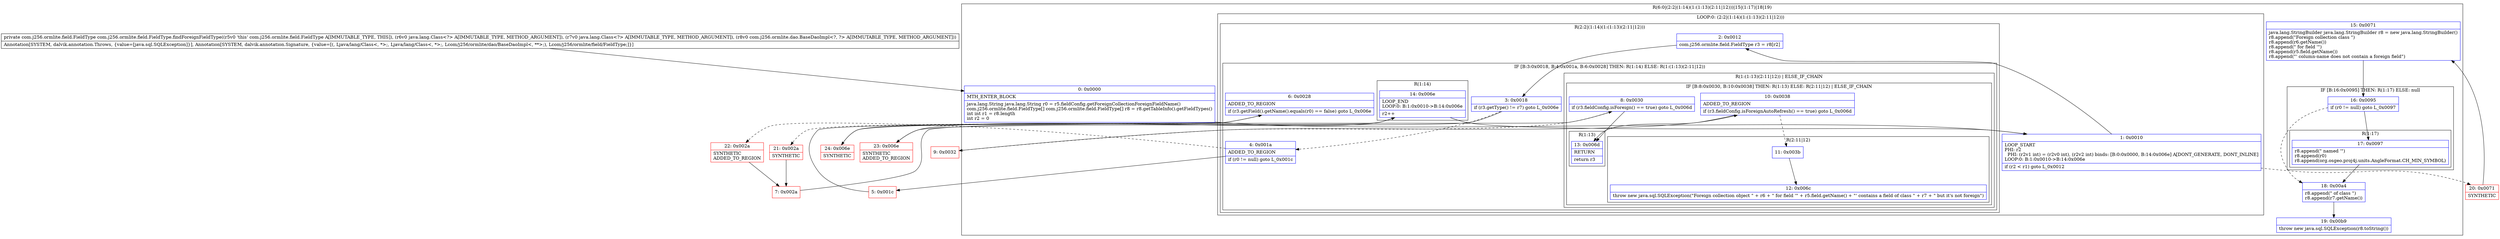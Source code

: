 digraph "CFG forcom.j256.ormlite.field.FieldType.findForeignFieldType(Ljava\/lang\/Class;Ljava\/lang\/Class;Lcom\/j256\/ormlite\/dao\/BaseDaoImpl;)Lcom\/j256\/ormlite\/field\/FieldType;" {
subgraph cluster_Region_163337332 {
label = "R(6:0|(2:2|(1:14)(1:(1:13)(2:11|12)))|15|(1:17)|18|19)";
node [shape=record,color=blue];
Node_0 [shape=record,label="{0\:\ 0x0000|MTH_ENTER_BLOCK\l|java.lang.String java.lang.String r0 = r5.fieldConfig.getForeignCollectionForeignFieldName()\lcom.j256.ormlite.field.FieldType[] com.j256.ormlite.field.FieldType[] r8 = r8.getTableInfo().getFieldTypes()\lint int r1 = r8.length\lint r2 = 0\l}"];
subgraph cluster_LoopRegion_1926717630 {
label = "LOOP:0: (2:2|(1:14)(1:(1:13)(2:11|12)))";
node [shape=record,color=blue];
Node_1 [shape=record,label="{1\:\ 0x0010|LOOP_START\lPHI: r2 \l  PHI: (r2v1 int) = (r2v0 int), (r2v2 int) binds: [B:0:0x0000, B:14:0x006e] A[DONT_GENERATE, DONT_INLINE]\lLOOP:0: B:1:0x0010\-\>B:14:0x006e\l|if (r2 \< r1) goto L_0x0012\l}"];
subgraph cluster_Region_980937923 {
label = "R(2:2|(1:14)(1:(1:13)(2:11|12)))";
node [shape=record,color=blue];
Node_2 [shape=record,label="{2\:\ 0x0012|com.j256.ormlite.field.FieldType r3 = r8[r2]\l}"];
subgraph cluster_IfRegion_1534227264 {
label = "IF [B:3:0x0018, B:4:0x001a, B:6:0x0028] THEN: R(1:14) ELSE: R(1:(1:13)(2:11|12))";
node [shape=record,color=blue];
Node_3 [shape=record,label="{3\:\ 0x0018|if (r3.getType() != r7) goto L_0x006e\l}"];
Node_4 [shape=record,label="{4\:\ 0x001a|ADDED_TO_REGION\l|if (r0 != null) goto L_0x001c\l}"];
Node_6 [shape=record,label="{6\:\ 0x0028|ADDED_TO_REGION\l|if (r3.getField().getName().equals(r0) == false) goto L_0x006e\l}"];
subgraph cluster_Region_1798305412 {
label = "R(1:14)";
node [shape=record,color=blue];
Node_14 [shape=record,label="{14\:\ 0x006e|LOOP_END\lLOOP:0: B:1:0x0010\-\>B:14:0x006e\l|r2++\l}"];
}
subgraph cluster_Region_1843554284 {
label = "R(1:(1:13)(2:11|12)) | ELSE_IF_CHAIN\l";
node [shape=record,color=blue];
subgraph cluster_IfRegion_579765767 {
label = "IF [B:8:0x0030, B:10:0x0038] THEN: R(1:13) ELSE: R(2:11|12) | ELSE_IF_CHAIN\l";
node [shape=record,color=blue];
Node_8 [shape=record,label="{8\:\ 0x0030|if (r3.fieldConfig.isForeign() == true) goto L_0x006d\l}"];
Node_10 [shape=record,label="{10\:\ 0x0038|ADDED_TO_REGION\l|if (r3.fieldConfig.isForeignAutoRefresh() == true) goto L_0x006d\l}"];
subgraph cluster_Region_664430433 {
label = "R(1:13)";
node [shape=record,color=blue];
Node_13 [shape=record,label="{13\:\ 0x006d|RETURN\l|return r3\l}"];
}
subgraph cluster_Region_77294491 {
label = "R(2:11|12)";
node [shape=record,color=blue];
Node_11 [shape=record,label="{11\:\ 0x003b}"];
Node_12 [shape=record,label="{12\:\ 0x006c|throw new java.sql.SQLException(\"Foreign collection object \" + r6 + \" for field '\" + r5.field.getName() + \"' contains a field of class \" + r7 + \" but it's not foreign\")\l}"];
}
}
}
}
}
}
Node_15 [shape=record,label="{15\:\ 0x0071|java.lang.StringBuilder java.lang.StringBuilder r8 = new java.lang.StringBuilder()\lr8.append(\"Foreign collection class \")\lr8.append(r6.getName())\lr8.append(\" for field '\")\lr8.append(r5.field.getName())\lr8.append(\"' column\-name does not contain a foreign field\")\l}"];
subgraph cluster_IfRegion_1953341833 {
label = "IF [B:16:0x0095] THEN: R(1:17) ELSE: null";
node [shape=record,color=blue];
Node_16 [shape=record,label="{16\:\ 0x0095|if (r0 != null) goto L_0x0097\l}"];
subgraph cluster_Region_1367543155 {
label = "R(1:17)";
node [shape=record,color=blue];
Node_17 [shape=record,label="{17\:\ 0x0097|r8.append(\" named '\")\lr8.append(r0)\lr8.append(org.osgeo.proj4j.units.AngleFormat.CH_MIN_SYMBOL)\l}"];
}
}
Node_18 [shape=record,label="{18\:\ 0x00a4|r8.append(\" of class \")\lr8.append(r7.getName())\l}"];
Node_19 [shape=record,label="{19\:\ 0x00b9|throw new java.sql.SQLException(r8.toString())\l}"];
}
Node_5 [shape=record,color=red,label="{5\:\ 0x001c}"];
Node_7 [shape=record,color=red,label="{7\:\ 0x002a}"];
Node_9 [shape=record,color=red,label="{9\:\ 0x0032}"];
Node_20 [shape=record,color=red,label="{20\:\ 0x0071|SYNTHETIC\l}"];
Node_21 [shape=record,color=red,label="{21\:\ 0x002a|SYNTHETIC\l}"];
Node_22 [shape=record,color=red,label="{22\:\ 0x002a|SYNTHETIC\lADDED_TO_REGION\l}"];
Node_23 [shape=record,color=red,label="{23\:\ 0x006e|SYNTHETIC\lADDED_TO_REGION\l}"];
Node_24 [shape=record,color=red,label="{24\:\ 0x006e|SYNTHETIC\l}"];
MethodNode[shape=record,label="{private com.j256.ormlite.field.FieldType com.j256.ormlite.field.FieldType.findForeignFieldType((r5v0 'this' com.j256.ormlite.field.FieldType A[IMMUTABLE_TYPE, THIS]), (r6v0 java.lang.Class\<?\> A[IMMUTABLE_TYPE, METHOD_ARGUMENT]), (r7v0 java.lang.Class\<?\> A[IMMUTABLE_TYPE, METHOD_ARGUMENT]), (r8v0 com.j256.ormlite.dao.BaseDaoImpl\<?, ?\> A[IMMUTABLE_TYPE, METHOD_ARGUMENT]))  | Annotation[SYSTEM, dalvik.annotation.Throws, \{value=[java.sql.SQLException]\}], Annotation[SYSTEM, dalvik.annotation.Signature, \{value=[(, Ljava\/lang\/Class\<, *\>;, Ljava\/lang\/Class\<, *\>;, Lcom\/j256\/ormlite\/dao\/BaseDaoImpl\<, **\>;), Lcom\/j256\/ormlite\/field\/FieldType;]\}]\l}"];
MethodNode -> Node_0;
Node_0 -> Node_1;
Node_1 -> Node_2;
Node_1 -> Node_20[style=dashed];
Node_2 -> Node_3;
Node_3 -> Node_4[style=dashed];
Node_3 -> Node_23;
Node_4 -> Node_5;
Node_4 -> Node_22[style=dashed];
Node_6 -> Node_21[style=dashed];
Node_6 -> Node_24;
Node_14 -> Node_1;
Node_8 -> Node_9[style=dashed];
Node_8 -> Node_13;
Node_10 -> Node_11[style=dashed];
Node_10 -> Node_13;
Node_11 -> Node_12;
Node_15 -> Node_16;
Node_16 -> Node_17;
Node_16 -> Node_18[style=dashed];
Node_17 -> Node_18;
Node_18 -> Node_19;
Node_5 -> Node_6;
Node_7 -> Node_8;
Node_9 -> Node_10;
Node_20 -> Node_15;
Node_21 -> Node_7;
Node_22 -> Node_7;
Node_23 -> Node_14;
Node_24 -> Node_14;
}


